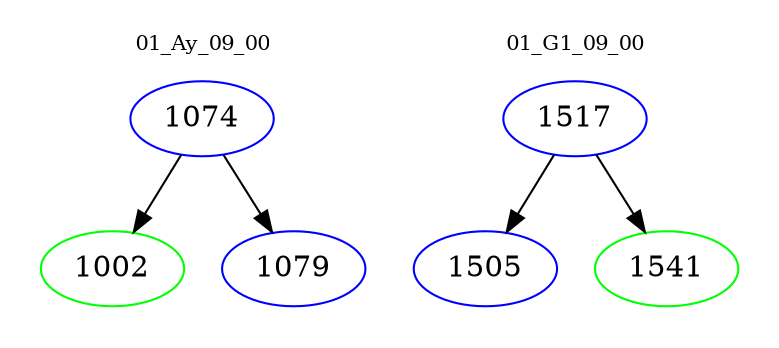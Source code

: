 digraph{
subgraph cluster_0 {
color = white
label = "01_Ay_09_00";
fontsize=10;
T0_1074 [label="1074", color="blue"]
T0_1074 -> T0_1002 [color="black"]
T0_1002 [label="1002", color="green"]
T0_1074 -> T0_1079 [color="black"]
T0_1079 [label="1079", color="blue"]
}
subgraph cluster_1 {
color = white
label = "01_G1_09_00";
fontsize=10;
T1_1517 [label="1517", color="blue"]
T1_1517 -> T1_1505 [color="black"]
T1_1505 [label="1505", color="blue"]
T1_1517 -> T1_1541 [color="black"]
T1_1541 [label="1541", color="green"]
}
}
